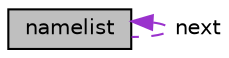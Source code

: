 digraph "namelist"
{
 // LATEX_PDF_SIZE
  edge [fontname="Helvetica",fontsize="10",labelfontname="Helvetica",labelfontsize="10"];
  node [fontname="Helvetica",fontsize="10",shape=record];
  Node1 [label="namelist",height=0.2,width=0.4,color="black", fillcolor="grey75", style="filled", fontcolor="black",tooltip="Holds list of names."];
  Node1 -> Node1 [dir="back",color="darkorchid3",fontsize="10",style="dashed",label=" next" ,fontname="Helvetica"];
}
